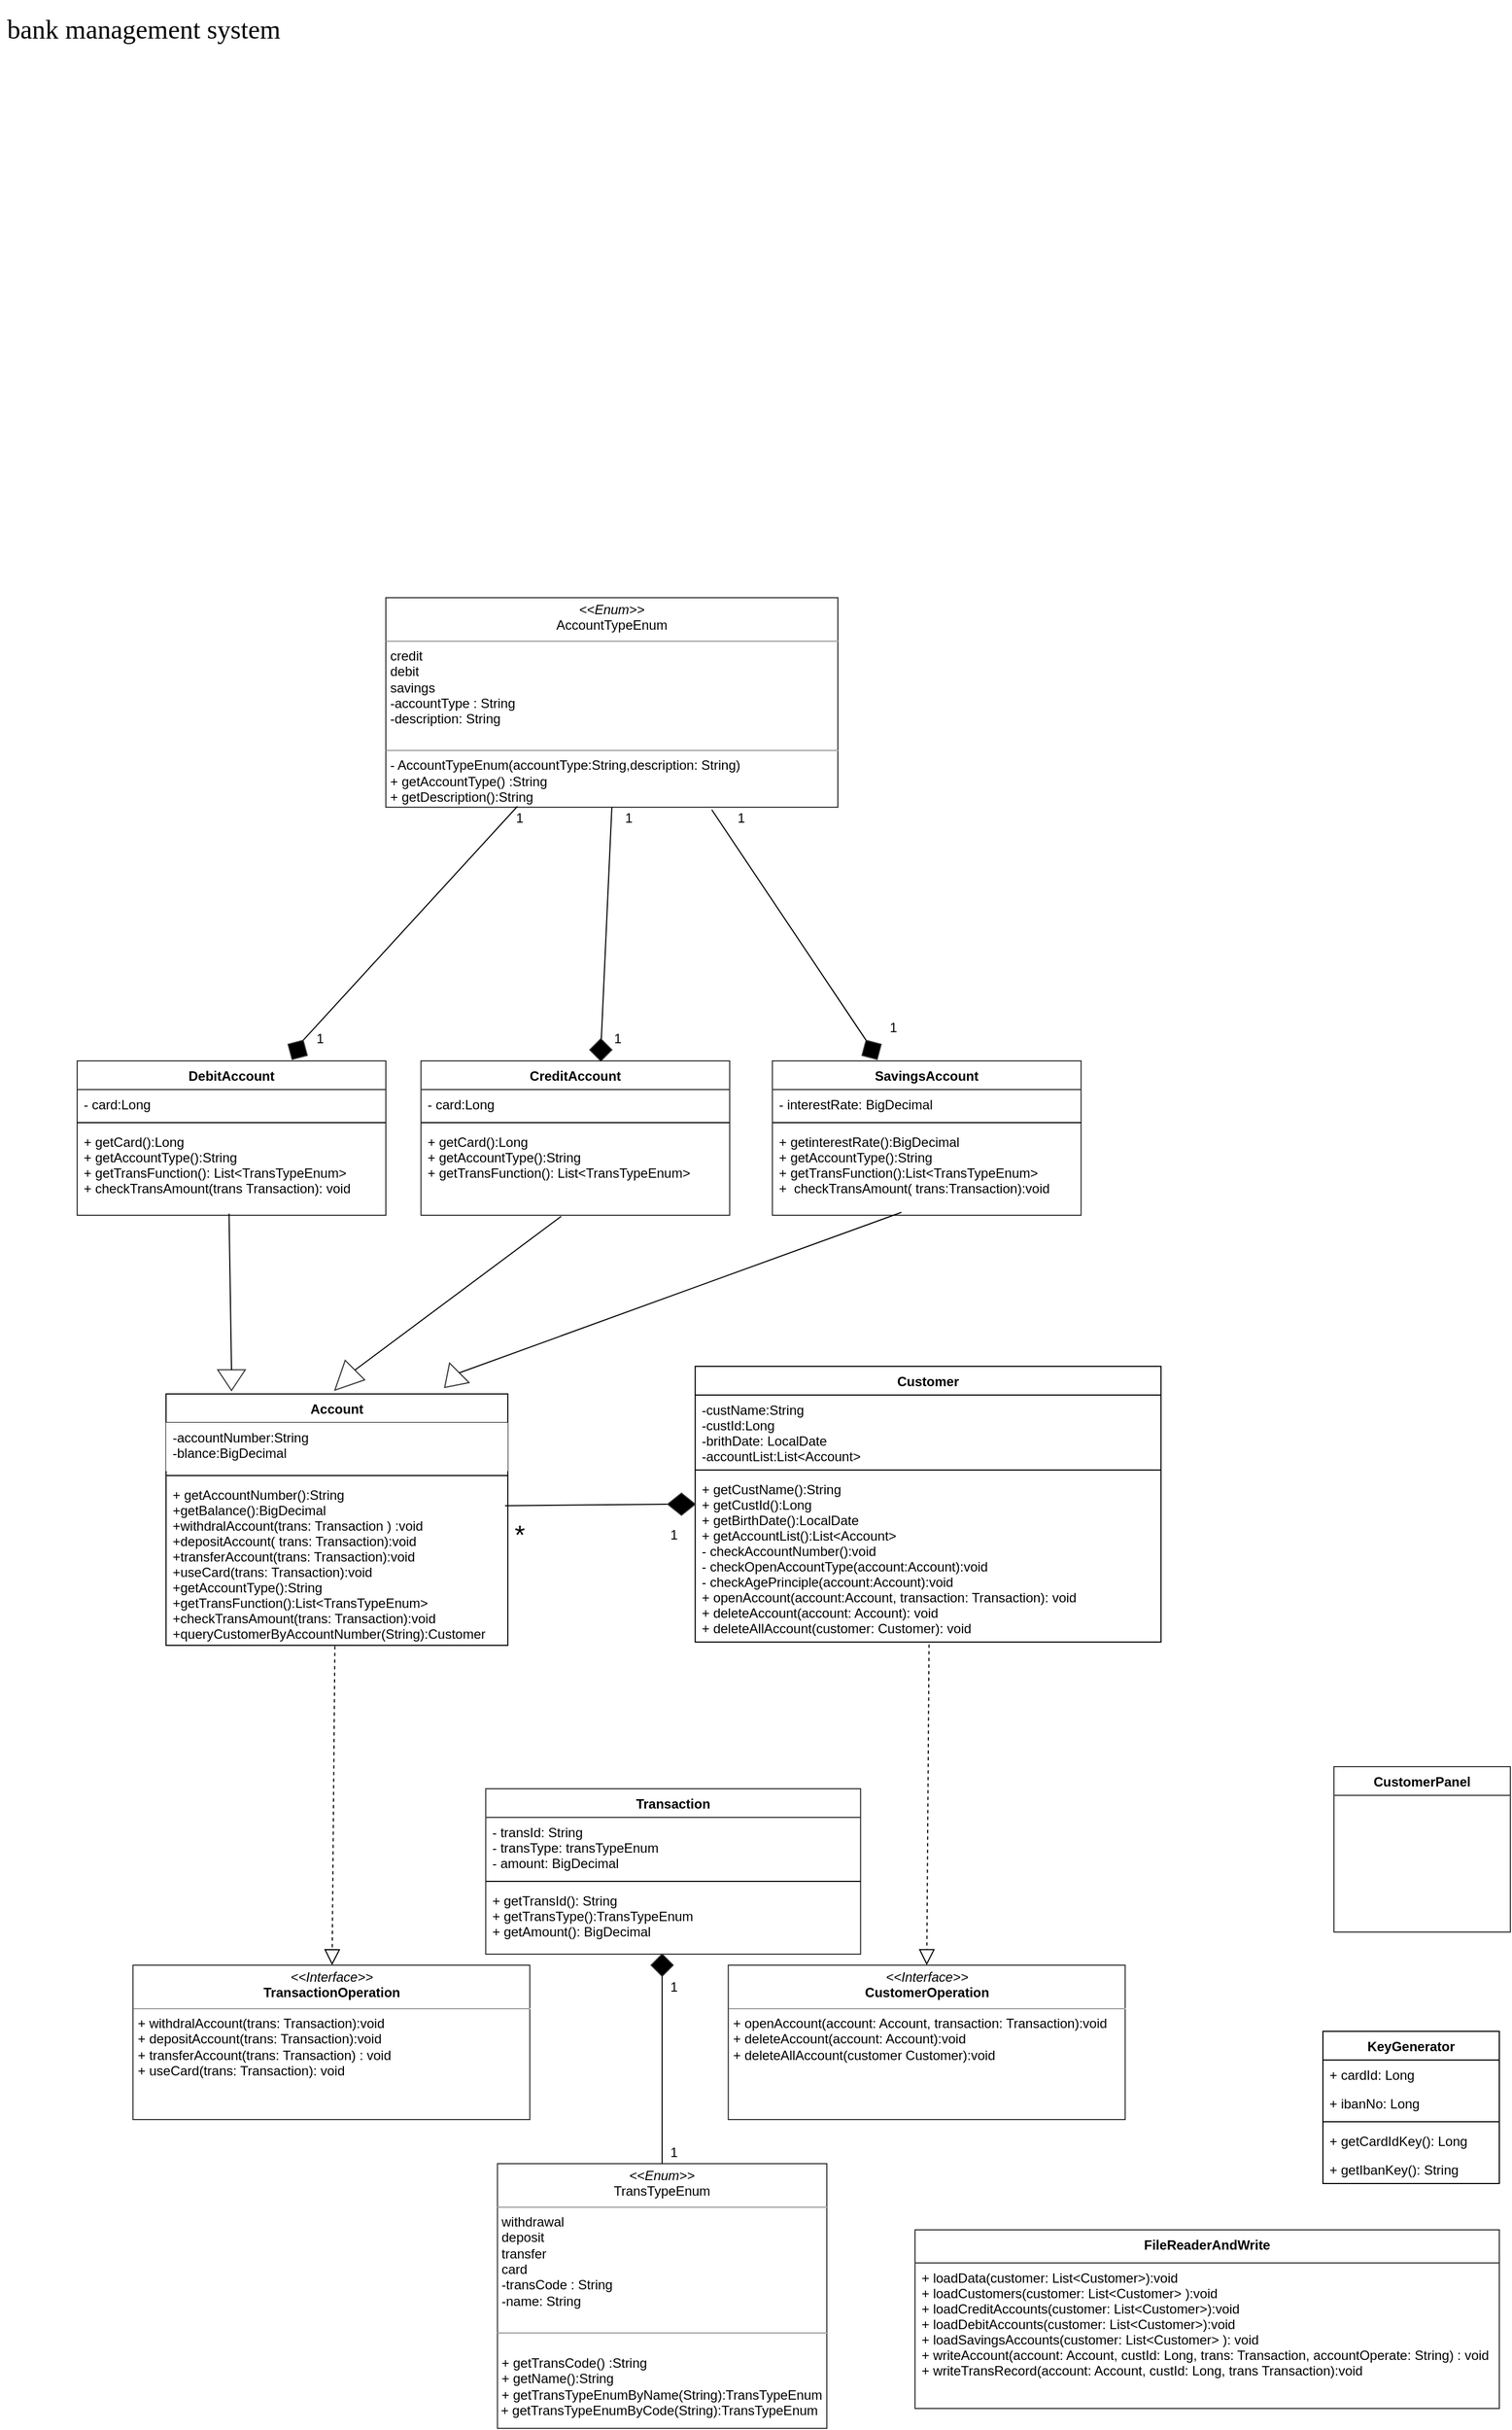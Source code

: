 <mxfile version="14.1.2" type="github">
  <diagram name="Page-1" id="e7e014a7-5840-1c2e-5031-d8a46d1fe8dd">
    <mxGraphModel dx="1108" dy="450" grid="1" gridSize="10" guides="1" tooltips="1" connect="1" arrows="1" fold="1" page="1" pageScale="1" pageWidth="1169" pageHeight="826" background="#ffffff" math="0" shadow="0">
      <root>
        <mxCell id="0" />
        <mxCell id="1" parent="0" />
        <mxCell id="Y6z0Pcbur20BkrsbBS4W-53" value="&lt;p class=&quot;MsoNormal&quot;&gt;&lt;span style=&quot;font-family: &amp;#34;times new roman&amp;#34;&quot;&gt;&lt;font style=&quot;font-size: 24px&quot;&gt;bank management system&lt;/font&gt;&lt;/span&gt;&lt;/p&gt;" style="text;html=1;align=center;verticalAlign=middle;resizable=0;points=[];autosize=1;" parent="1" vertex="1">
          <mxGeometry x="40" y="80" width="260" height="50" as="geometry" />
        </mxCell>
        <mxCell id="Y6z0Pcbur20BkrsbBS4W-179" value="Account" style="swimlane;fontStyle=1;align=center;verticalAlign=top;childLayout=stackLayout;horizontal=1;startSize=26;horizontalStack=0;resizeParent=1;resizeParentMax=0;resizeLast=0;collapsible=1;marginBottom=0;" parent="1" vertex="1">
          <mxGeometry x="190.62" y="1342" width="310" height="228" as="geometry" />
        </mxCell>
        <mxCell id="Y6z0Pcbur20BkrsbBS4W-180" value="-accountNumber:String&#xa;-blance:BigDecimal" style="text;strokeColor=none;fillColor=#FFFFFF;align=left;verticalAlign=top;spacingLeft=4;spacingRight=4;overflow=hidden;rotatable=0;points=[[0,0.5],[1,0.5]];portConstraint=eastwest;" parent="Y6z0Pcbur20BkrsbBS4W-179" vertex="1">
          <mxGeometry y="26" width="310" height="44" as="geometry" />
        </mxCell>
        <mxCell id="Y6z0Pcbur20BkrsbBS4W-181" value="" style="line;strokeWidth=1;fillColor=none;align=left;verticalAlign=middle;spacingTop=-1;spacingLeft=3;spacingRight=3;rotatable=0;labelPosition=right;points=[];portConstraint=eastwest;" parent="Y6z0Pcbur20BkrsbBS4W-179" vertex="1">
          <mxGeometry y="70" width="310" height="8" as="geometry" />
        </mxCell>
        <mxCell id="Y6z0Pcbur20BkrsbBS4W-182" value="+ getAccountNumber():String&#xa;+getBalance():BigDecimal&#xa;+withdralAccount(trans: Transaction ) :void&#xa;+depositAccount( trans: Transaction):void&#xa;+transferAccount(trans: Transaction):void&#xa;+useCard(trans: Transaction):void&#xa;+getAccountType():String&#xa;+getTransFunction():List&lt;TransTypeEnum&gt;&#xa;+checkTransAmount(trans: Transaction):void&#xa;+queryCustomerByAccountNumber(String):Customer" style="text;strokeColor=none;fillColor=none;align=left;verticalAlign=top;spacingLeft=4;spacingRight=4;overflow=hidden;rotatable=0;points=[[0,0.5],[1,0.5]];portConstraint=eastwest;" parent="Y6z0Pcbur20BkrsbBS4W-179" vertex="1">
          <mxGeometry y="78" width="310" height="150" as="geometry" />
        </mxCell>
        <mxCell id="Y6z0Pcbur20BkrsbBS4W-183" value="Customer" style="swimlane;fontStyle=1;align=center;verticalAlign=top;childLayout=stackLayout;horizontal=1;startSize=26;horizontalStack=0;resizeParent=1;resizeParentMax=0;resizeLast=0;collapsible=1;marginBottom=0;" parent="1" vertex="1">
          <mxGeometry x="670.62" y="1317" width="422.5" height="250" as="geometry" />
        </mxCell>
        <mxCell id="Y6z0Pcbur20BkrsbBS4W-184" value="-custName:String&#xa;-custId:Long&#xa;-brithDate: LocalDate&#xa;-accountList:List&lt;Account&gt;" style="text;strokeColor=none;fillColor=none;align=left;verticalAlign=top;spacingLeft=4;spacingRight=4;overflow=hidden;rotatable=0;points=[[0,0.5],[1,0.5]];portConstraint=eastwest;" parent="Y6z0Pcbur20BkrsbBS4W-183" vertex="1">
          <mxGeometry y="26" width="422.5" height="64" as="geometry" />
        </mxCell>
        <mxCell id="Y6z0Pcbur20BkrsbBS4W-185" value="" style="line;strokeWidth=1;fillColor=none;align=left;verticalAlign=middle;spacingTop=-1;spacingLeft=3;spacingRight=3;rotatable=0;labelPosition=right;points=[];portConstraint=eastwest;" parent="Y6z0Pcbur20BkrsbBS4W-183" vertex="1">
          <mxGeometry y="90" width="422.5" height="8" as="geometry" />
        </mxCell>
        <mxCell id="Y6z0Pcbur20BkrsbBS4W-186" value="+ getCustName():String&#xa;+ getCustId():Long&#xa;+ getBirthDate():LocalDate&#xa;+ getAccountList():List&lt;Account&gt;&#xa;- checkAccountNumber():void&#xa;- checkOpenAccountType(account:Account):void&#xa;- checkAgePrinciple(account:Account):void&#xa;+ openAccount(account:Account, transaction: Transaction): void&#xa;+ deleteAccount(account: Account): void&#xa;+ deleteAllAccount(customer: Customer): void" style="text;strokeColor=none;fillColor=none;align=left;verticalAlign=top;spacingLeft=4;spacingRight=4;overflow=hidden;rotatable=0;points=[[0,0.5],[1,0.5]];portConstraint=eastwest;" parent="Y6z0Pcbur20BkrsbBS4W-183" vertex="1">
          <mxGeometry y="98" width="422.5" height="152" as="geometry" />
        </mxCell>
        <mxCell id="Y6z0Pcbur20BkrsbBS4W-188" value="&lt;p style=&quot;margin: 0px ; margin-top: 4px ; text-align: center&quot;&gt;&lt;i&gt;&amp;lt;&amp;lt;Interface&amp;gt;&amp;gt;&lt;/i&gt;&lt;br&gt;&lt;b&gt;TransactionOperation&lt;/b&gt;&lt;/p&gt;&lt;hr size=&quot;1&quot;&gt;&lt;p style=&quot;margin: 0px ; margin-left: 4px&quot;&gt;&lt;/p&gt;&lt;p style=&quot;margin: 0px ; margin-left: 4px&quot;&gt;+ withdralAccount(trans: Transaction):void&lt;br&gt;+ depositAccount(trans: Transaction):void&lt;/p&gt;&lt;p style=&quot;margin: 0px ; margin-left: 4px&quot;&gt;+ transferAccount(trans: Transaction) : void&lt;/p&gt;&lt;p style=&quot;margin: 0px ; margin-left: 4px&quot;&gt;+ useCard(trans: Transaction): void&lt;/p&gt;" style="verticalAlign=top;align=left;overflow=fill;fontSize=12;fontFamily=Helvetica;html=1;strokeColor=#333333;fillColor=#FFFFFF;" parent="1" vertex="1">
          <mxGeometry x="160.62" y="1860" width="360" height="140" as="geometry" />
        </mxCell>
        <mxCell id="Y6z0Pcbur20BkrsbBS4W-190" value="" style="endArrow=block;dashed=1;endFill=0;endSize=12;html=1;exitX=0.494;exitY=1.005;exitDx=0;exitDy=0;exitPerimeter=0;" parent="1" source="Y6z0Pcbur20BkrsbBS4W-182" target="Y6z0Pcbur20BkrsbBS4W-188" edge="1">
          <mxGeometry width="160" relative="1" as="geometry">
            <mxPoint x="150.62" y="1630" as="sourcePoint" />
            <mxPoint x="310.62" y="1630" as="targetPoint" />
          </mxGeometry>
        </mxCell>
        <mxCell id="Y6z0Pcbur20BkrsbBS4W-191" value="&lt;p style=&quot;margin: 0px ; margin-top: 4px ; text-align: center&quot;&gt;&lt;i&gt;&amp;lt;&amp;lt;Interface&amp;gt;&amp;gt;&lt;/i&gt;&lt;br&gt;&lt;b&gt;CustomerOperation&lt;/b&gt;&lt;/p&gt;&lt;hr size=&quot;1&quot;&gt;&lt;p style=&quot;margin: 0px ; margin-left: 4px&quot;&gt;&lt;/p&gt;&lt;p style=&quot;margin: 0px ; margin-left: 4px&quot;&gt;+ openAccount(account: Account, transaction: Transaction):void&lt;br&gt;+ deleteAccount(account: Account):void&lt;/p&gt;&lt;p style=&quot;margin: 0px ; margin-left: 4px&quot;&gt;+ deleteAllAccount(customer Customer):void&lt;/p&gt;" style="verticalAlign=top;align=left;overflow=fill;fontSize=12;fontFamily=Helvetica;html=1;strokeColor=#333333;fillColor=#FFFFFF;" parent="1" vertex="1">
          <mxGeometry x="700.62" y="1860" width="360" height="140" as="geometry" />
        </mxCell>
        <mxCell id="Y6z0Pcbur20BkrsbBS4W-192" value="" style="endArrow=block;dashed=1;endFill=0;endSize=12;html=1;exitX=0.502;exitY=1.015;exitDx=0;exitDy=0;exitPerimeter=0;entryX=0.5;entryY=0;entryDx=0;entryDy=0;" parent="1" source="Y6z0Pcbur20BkrsbBS4W-186" target="Y6z0Pcbur20BkrsbBS4W-191" edge="1">
          <mxGeometry width="160" relative="1" as="geometry">
            <mxPoint x="881.3" y="1580.0" as="sourcePoint" />
            <mxPoint x="882.434" y="1689.29" as="targetPoint" />
          </mxGeometry>
        </mxCell>
        <mxCell id="Y6z0Pcbur20BkrsbBS4W-193" value="DebitAccount" style="swimlane;fontStyle=1;align=center;verticalAlign=top;childLayout=stackLayout;horizontal=1;startSize=26;horizontalStack=0;resizeParent=1;resizeParentMax=0;resizeLast=0;collapsible=1;marginBottom=0;strokeColor=#333333;fillColor=#FFFFFF;" parent="1" vertex="1">
          <mxGeometry x="110" y="1040" width="280" height="140" as="geometry" />
        </mxCell>
        <mxCell id="Y6z0Pcbur20BkrsbBS4W-194" value="- card:Long" style="text;strokeColor=none;fillColor=none;align=left;verticalAlign=top;spacingLeft=4;spacingRight=4;overflow=hidden;rotatable=0;points=[[0,0.5],[1,0.5]];portConstraint=eastwest;" parent="Y6z0Pcbur20BkrsbBS4W-193" vertex="1">
          <mxGeometry y="26" width="280" height="26" as="geometry" />
        </mxCell>
        <mxCell id="Y6z0Pcbur20BkrsbBS4W-195" value="" style="line;strokeWidth=1;fillColor=none;align=left;verticalAlign=middle;spacingTop=-1;spacingLeft=3;spacingRight=3;rotatable=0;labelPosition=right;points=[];portConstraint=eastwest;" parent="Y6z0Pcbur20BkrsbBS4W-193" vertex="1">
          <mxGeometry y="52" width="280" height="8" as="geometry" />
        </mxCell>
        <mxCell id="Y6z0Pcbur20BkrsbBS4W-196" value="+ getCard():Long&#xa;+ getAccountType():String&#xa;+ getTransFunction(): List&lt;TransTypeEnum&gt;&#xa;+ checkTransAmount(trans Transaction): void" style="text;strokeColor=none;fillColor=none;align=left;verticalAlign=top;spacingLeft=4;spacingRight=4;overflow=hidden;rotatable=0;points=[[0,0.5],[1,0.5]];portConstraint=eastwest;" parent="Y6z0Pcbur20BkrsbBS4W-193" vertex="1">
          <mxGeometry y="60" width="280" height="80" as="geometry" />
        </mxCell>
        <mxCell id="Y6z0Pcbur20BkrsbBS4W-197" value="" style="triangle;whiteSpace=wrap;html=1;strokeColor=#333333;fillColor=#FFFFFF;rotation=90;" parent="1" vertex="1">
          <mxGeometry x="240.62" y="1317" width="18.75" height="25" as="geometry" />
        </mxCell>
        <mxCell id="Y6z0Pcbur20BkrsbBS4W-200" value="" style="endArrow=none;html=1;exitX=0;exitY=0.5;exitDx=0;exitDy=0;entryX=0.492;entryY=0.982;entryDx=0;entryDy=0;entryPerimeter=0;" parent="1" source="Y6z0Pcbur20BkrsbBS4W-197" target="Y6z0Pcbur20BkrsbBS4W-196" edge="1">
          <mxGeometry width="50" height="50" relative="1" as="geometry">
            <mxPoint x="150.62" y="1300" as="sourcePoint" />
            <mxPoint x="259.62" y="1180" as="targetPoint" />
          </mxGeometry>
        </mxCell>
        <mxCell id="Y6z0Pcbur20BkrsbBS4W-201" value="CreditAccount" style="swimlane;fontStyle=1;align=center;verticalAlign=top;childLayout=stackLayout;horizontal=1;startSize=26;horizontalStack=0;resizeParent=1;resizeParentMax=0;resizeLast=0;collapsible=1;marginBottom=0;strokeColor=#333333;fillColor=#FFFFFF;" parent="1" vertex="1">
          <mxGeometry x="421.87" y="1040" width="280" height="140" as="geometry" />
        </mxCell>
        <mxCell id="Y6z0Pcbur20BkrsbBS4W-202" value="- card:Long" style="text;strokeColor=none;fillColor=none;align=left;verticalAlign=top;spacingLeft=4;spacingRight=4;overflow=hidden;rotatable=0;points=[[0,0.5],[1,0.5]];portConstraint=eastwest;" parent="Y6z0Pcbur20BkrsbBS4W-201" vertex="1">
          <mxGeometry y="26" width="280" height="26" as="geometry" />
        </mxCell>
        <mxCell id="Y6z0Pcbur20BkrsbBS4W-203" value="" style="line;strokeWidth=1;fillColor=none;align=left;verticalAlign=middle;spacingTop=-1;spacingLeft=3;spacingRight=3;rotatable=0;labelPosition=right;points=[];portConstraint=eastwest;" parent="Y6z0Pcbur20BkrsbBS4W-201" vertex="1">
          <mxGeometry y="52" width="280" height="8" as="geometry" />
        </mxCell>
        <mxCell id="Y6z0Pcbur20BkrsbBS4W-204" value="+ getCard():Long&#xa;+ getAccountType():String&#xa;+ getTransFunction(): List&lt;TransTypeEnum&gt;&#xa;" style="text;strokeColor=none;fillColor=none;align=left;verticalAlign=top;spacingLeft=4;spacingRight=4;overflow=hidden;rotatable=0;points=[[0,0.5],[1,0.5]];portConstraint=eastwest;" parent="Y6z0Pcbur20BkrsbBS4W-201" vertex="1">
          <mxGeometry y="60" width="280" height="80" as="geometry" />
        </mxCell>
        <mxCell id="Y6z0Pcbur20BkrsbBS4W-212" value="SavingsAccount" style="swimlane;fontStyle=1;align=center;verticalAlign=top;childLayout=stackLayout;horizontal=1;startSize=26;horizontalStack=0;resizeParent=1;resizeParentMax=0;resizeLast=0;collapsible=1;marginBottom=0;strokeColor=#333333;fillColor=#FFFFFF;" parent="1" vertex="1">
          <mxGeometry x="740.62" y="1040" width="280" height="140" as="geometry" />
        </mxCell>
        <mxCell id="Y6z0Pcbur20BkrsbBS4W-213" value="- interestRate: BigDecimal" style="text;strokeColor=none;fillColor=none;align=left;verticalAlign=top;spacingLeft=4;spacingRight=4;overflow=hidden;rotatable=0;points=[[0,0.5],[1,0.5]];portConstraint=eastwest;" parent="Y6z0Pcbur20BkrsbBS4W-212" vertex="1">
          <mxGeometry y="26" width="280" height="26" as="geometry" />
        </mxCell>
        <mxCell id="Y6z0Pcbur20BkrsbBS4W-214" value="" style="line;strokeWidth=1;fillColor=none;align=left;verticalAlign=middle;spacingTop=-1;spacingLeft=3;spacingRight=3;rotatable=0;labelPosition=right;points=[];portConstraint=eastwest;" parent="Y6z0Pcbur20BkrsbBS4W-212" vertex="1">
          <mxGeometry y="52" width="280" height="8" as="geometry" />
        </mxCell>
        <mxCell id="Y6z0Pcbur20BkrsbBS4W-215" value="+ getinterestRate():BigDecimal&#xa;+ getAccountType():String&#xa;+ getTransFunction():List&lt;TransTypeEnum&gt;&#xa;+  checkTransAmount( trans:Transaction):void" style="text;strokeColor=none;fillColor=none;align=left;verticalAlign=top;spacingLeft=4;spacingRight=4;overflow=hidden;rotatable=0;points=[[0,0.5],[1,0.5]];portConstraint=eastwest;" parent="Y6z0Pcbur20BkrsbBS4W-212" vertex="1">
          <mxGeometry y="60" width="280" height="80" as="geometry" />
        </mxCell>
        <mxCell id="Y6z0Pcbur20BkrsbBS4W-218" value="" style="triangle;whiteSpace=wrap;html=1;strokeColor=#333333;fillColor=#FFFFFF;rotation=135;" parent="1" vertex="1">
          <mxGeometry x="340" y="1317" width="25.72" height="25" as="geometry" />
        </mxCell>
        <mxCell id="Y6z0Pcbur20BkrsbBS4W-219" value="" style="endArrow=none;html=1;exitX=0;exitY=0.5;exitDx=0;exitDy=0;entryX=0.454;entryY=1.013;entryDx=0;entryDy=0;entryPerimeter=0;" parent="1" source="Y6z0Pcbur20BkrsbBS4W-218" target="Y6z0Pcbur20BkrsbBS4W-204" edge="1">
          <mxGeometry width="50" height="50" relative="1" as="geometry">
            <mxPoint x="562.985" y="1314.565" as="sourcePoint" />
            <mxPoint x="560.75" y="1180" as="targetPoint" />
          </mxGeometry>
        </mxCell>
        <mxCell id="Y6z0Pcbur20BkrsbBS4W-220" value="" style="triangle;whiteSpace=wrap;html=1;strokeColor=#333333;fillColor=#FFFFFF;rotation=135;" parent="1" vertex="1">
          <mxGeometry x="440.62" y="1317" width="18.75" height="25" as="geometry" />
        </mxCell>
        <mxCell id="Y6z0Pcbur20BkrsbBS4W-221" value="" style="endArrow=none;html=1;exitX=0;exitY=0.5;exitDx=0;exitDy=0;entryX=0.418;entryY=0.967;entryDx=0;entryDy=0;entryPerimeter=0;" parent="1" source="Y6z0Pcbur20BkrsbBS4W-220" target="Y6z0Pcbur20BkrsbBS4W-215" edge="1">
          <mxGeometry width="50" height="50" relative="1" as="geometry">
            <mxPoint x="640.624" y="1314.831" as="sourcePoint" />
            <mxPoint x="827.37" y="1180" as="targetPoint" />
          </mxGeometry>
        </mxCell>
        <mxCell id="Y6z0Pcbur20BkrsbBS4W-226" value="Transaction" style="swimlane;fontStyle=1;align=center;verticalAlign=top;childLayout=stackLayout;horizontal=1;startSize=26;horizontalStack=0;resizeParent=1;resizeParentMax=0;resizeLast=0;collapsible=1;marginBottom=0;strokeColor=#333333;fillColor=#FFFFFF;" parent="1" vertex="1">
          <mxGeometry x="480.62" y="1700" width="340" height="150" as="geometry" />
        </mxCell>
        <mxCell id="Y6z0Pcbur20BkrsbBS4W-227" value="- transId: String&#xa;- transType: transTypeEnum&#xa;- amount: BigDecimal" style="text;strokeColor=none;fillColor=none;align=left;verticalAlign=top;spacingLeft=4;spacingRight=4;overflow=hidden;rotatable=0;points=[[0,0.5],[1,0.5]];portConstraint=eastwest;" parent="Y6z0Pcbur20BkrsbBS4W-226" vertex="1">
          <mxGeometry y="26" width="340" height="54" as="geometry" />
        </mxCell>
        <mxCell id="Y6z0Pcbur20BkrsbBS4W-228" value="" style="line;strokeWidth=1;fillColor=none;align=left;verticalAlign=middle;spacingTop=-1;spacingLeft=3;spacingRight=3;rotatable=0;labelPosition=right;points=[];portConstraint=eastwest;" parent="Y6z0Pcbur20BkrsbBS4W-226" vertex="1">
          <mxGeometry y="80" width="340" height="8" as="geometry" />
        </mxCell>
        <mxCell id="Y6z0Pcbur20BkrsbBS4W-229" value="+ getTransId(): String&#xa;+ getTransType():TransTypeEnum&#xa;+ getAmount(): BigDecimal&#xa;" style="text;strokeColor=none;fillColor=none;align=left;verticalAlign=top;spacingLeft=4;spacingRight=4;overflow=hidden;rotatable=0;points=[[0,0.5],[1,0.5]];portConstraint=eastwest;" parent="Y6z0Pcbur20BkrsbBS4W-226" vertex="1">
          <mxGeometry y="88" width="340" height="62" as="geometry" />
        </mxCell>
        <mxCell id="Y6z0Pcbur20BkrsbBS4W-236" value="" style="endArrow=none;html=1;exitX=0.992;exitY=0.156;exitDx=0;exitDy=0;exitPerimeter=0;entryX=0;entryY=0.5;entryDx=0;entryDy=0;" parent="1" source="Y6z0Pcbur20BkrsbBS4W-182" target="Y6z0Pcbur20BkrsbBS4W-237" edge="1">
          <mxGeometry width="50" height="50" relative="1" as="geometry">
            <mxPoint x="504.62" y="1450" as="sourcePoint" />
            <mxPoint x="650.62" y="1450" as="targetPoint" />
          </mxGeometry>
        </mxCell>
        <mxCell id="Y6z0Pcbur20BkrsbBS4W-237" value="" style="rhombus;whiteSpace=wrap;html=1;strokeColor=#333333;fillColor=#000000;" parent="1" vertex="1">
          <mxGeometry x="645.62" y="1432" width="25" height="20" as="geometry" />
        </mxCell>
        <mxCell id="Y6z0Pcbur20BkrsbBS4W-243" value="1" style="text;html=1;align=center;verticalAlign=middle;resizable=0;points=[];autosize=1;" parent="1" vertex="1">
          <mxGeometry x="640.62" y="1460" width="20" height="20" as="geometry" />
        </mxCell>
        <mxCell id="Y6z0Pcbur20BkrsbBS4W-244" value="&lt;font style=&quot;font-size: 24px&quot;&gt;*&lt;/font&gt;" style="text;html=1;align=center;verticalAlign=middle;resizable=0;points=[];autosize=1;" parent="1" vertex="1">
          <mxGeometry x="500.62" y="1460" width="20" height="20" as="geometry" />
        </mxCell>
        <mxCell id="Y6z0Pcbur20BkrsbBS4W-266" value="&lt;p style=&quot;margin: 0px ; margin-top: 4px ; text-align: center&quot;&gt;&lt;i&gt;&amp;lt;&amp;lt;Enum&amp;gt;&amp;gt;&lt;/i&gt;&lt;br&gt;TransTypeEnum&lt;br&gt;&lt;/p&gt;&lt;hr size=&quot;1&quot;&gt;&lt;p style=&quot;margin: 0px ; margin-left: 4px&quot;&gt;withdrawal&lt;/p&gt;&lt;p style=&quot;margin: 0px ; margin-left: 4px&quot;&gt;deposit&lt;/p&gt;&lt;p style=&quot;margin: 0px ; margin-left: 4px&quot;&gt;transfer&lt;/p&gt;&lt;p style=&quot;margin: 0px ; margin-left: 4px&quot;&gt;card&lt;br&gt;-transCode : String&lt;/p&gt;&lt;p style=&quot;margin: 0px ; margin-left: 4px&quot;&gt;-name:&amp;nbsp;String&lt;/p&gt;&lt;p style=&quot;margin: 0px ; margin-left: 4px&quot;&gt;&lt;br&gt;&lt;/p&gt;&lt;hr size=&quot;1&quot;&gt;&lt;p style=&quot;margin: 0px ; margin-left: 4px&quot;&gt;&lt;br&gt;&lt;/p&gt;&lt;p style=&quot;margin: 0px ; margin-left: 4px&quot;&gt;+ getTransCode() :String&lt;br&gt;+ getName():String&lt;/p&gt;&lt;p style=&quot;margin: 0px ; margin-left: 4px&quot;&gt;+ getTransTypeEnumByName(String):TransTypeEnum&lt;/p&gt;&lt;span style=&quot;text-align: center&quot;&gt;&amp;nbsp;+ getTransTypeEnumByCode(String):TransTypeEnum&lt;br&gt;&lt;/span&gt;&lt;br&gt;&lt;p style=&quot;margin: 0px ; margin-left: 4px&quot;&gt;&lt;br&gt;&lt;/p&gt;&amp;nbsp;" style="verticalAlign=top;align=left;overflow=fill;fontSize=12;fontFamily=Helvetica;html=1;strokeColor=#333333;fillColor=#FFFFFF;" parent="1" vertex="1">
          <mxGeometry x="491.24" y="2040" width="298.76" height="240" as="geometry" />
        </mxCell>
        <mxCell id="Y6z0Pcbur20BkrsbBS4W-270" value="" style="endArrow=none;html=1;exitX=0.5;exitY=0;exitDx=0;exitDy=0;" parent="1" source="Y6z0Pcbur20BkrsbBS4W-266" edge="1">
          <mxGeometry width="50" height="50" relative="1" as="geometry">
            <mxPoint x="590.62" y="1980" as="sourcePoint" />
            <mxPoint x="640.62" y="1870" as="targetPoint" />
          </mxGeometry>
        </mxCell>
        <mxCell id="Y6z0Pcbur20BkrsbBS4W-271" value="" style="rhombus;whiteSpace=wrap;html=1;strokeColor=#333333;fillColor=#000000;" parent="1" vertex="1">
          <mxGeometry x="630.62" y="1850" width="20" height="20" as="geometry" />
        </mxCell>
        <mxCell id="Y6z0Pcbur20BkrsbBS4W-272" value="1" style="text;html=1;align=center;verticalAlign=middle;resizable=0;points=[];autosize=1;" parent="1" vertex="1">
          <mxGeometry x="640.62" y="1870" width="20" height="20" as="geometry" />
        </mxCell>
        <mxCell id="Y6z0Pcbur20BkrsbBS4W-274" value="1" style="text;html=1;align=center;verticalAlign=middle;resizable=0;points=[];autosize=1;" parent="1" vertex="1">
          <mxGeometry x="640.62" y="2020" width="20" height="20" as="geometry" />
        </mxCell>
        <mxCell id="Y6z0Pcbur20BkrsbBS4W-285" value="&lt;p style=&quot;margin: 0px ; margin-top: 4px ; text-align: center&quot;&gt;&lt;i&gt;&amp;lt;&amp;lt;Enum&amp;gt;&amp;gt;&lt;/i&gt;&lt;br&gt;AccountTypeEnum&lt;br&gt;&lt;/p&gt;&lt;hr size=&quot;1&quot;&gt;&lt;p style=&quot;margin: 0px ; margin-left: 4px&quot;&gt;credit&lt;/p&gt;&lt;p style=&quot;margin: 0px ; margin-left: 4px&quot;&gt;debit&lt;/p&gt;&lt;p style=&quot;margin: 0px ; margin-left: 4px&quot;&gt;savings&lt;/p&gt;&lt;p style=&quot;margin: 0px ; margin-left: 4px&quot;&gt;-accountType : String&lt;/p&gt;&lt;p style=&quot;margin: 0px ; margin-left: 4px&quot;&gt;-description:&amp;nbsp;String&lt;/p&gt;&lt;p style=&quot;margin: 0px ; margin-left: 4px&quot;&gt;&lt;br&gt;&lt;/p&gt;&lt;hr size=&quot;1&quot;&gt;&lt;p style=&quot;margin: 0px ; margin-left: 4px&quot;&gt;- AccountTypeEnum(accountType:String,description: String)&lt;/p&gt;&lt;p style=&quot;margin: 0px ; margin-left: 4px&quot;&gt;+ getAccountType() :String&lt;br&gt;+ getDescription():String&lt;/p&gt;&lt;p style=&quot;margin: 0px ; margin-left: 4px&quot;&gt;&lt;br&gt;&lt;/p&gt;&lt;p style=&quot;margin: 0px ; margin-left: 4px&quot;&gt;&lt;br&gt;&lt;/p&gt;&amp;nbsp;" style="verticalAlign=top;align=left;overflow=fill;fontSize=12;fontFamily=Helvetica;html=1;strokeColor=#333333;fillColor=#FFFFFF;" parent="1" vertex="1">
          <mxGeometry x="390" y="620" width="410" height="190" as="geometry" />
        </mxCell>
        <mxCell id="Y6z0Pcbur20BkrsbBS4W-286" value="" style="endArrow=none;html=1;entryX=0.291;entryY=0.996;entryDx=0;entryDy=0;entryPerimeter=0;exitX=0.5;exitY=0;exitDx=0;exitDy=0;" parent="1" source="Y6z0Pcbur20BkrsbBS4W-287" target="Y6z0Pcbur20BkrsbBS4W-285" edge="1">
          <mxGeometry width="50" height="50" relative="1" as="geometry">
            <mxPoint x="320" y="1020" as="sourcePoint" />
            <mxPoint x="548" y="812" as="targetPoint" />
          </mxGeometry>
        </mxCell>
        <mxCell id="Y6z0Pcbur20BkrsbBS4W-287" value="" style="rhombus;whiteSpace=wrap;html=1;strokeColor=#333333;fillColor=#000000;rotation=30;" parent="1" vertex="1">
          <mxGeometry x="300" y="1020" width="20" height="20" as="geometry" />
        </mxCell>
        <mxCell id="Y6z0Pcbur20BkrsbBS4W-289" value="1" style="text;html=1;align=center;verticalAlign=middle;resizable=0;points=[];autosize=1;" parent="1" vertex="1">
          <mxGeometry x="320" y="1010" width="20" height="20" as="geometry" />
        </mxCell>
        <mxCell id="Y6z0Pcbur20BkrsbBS4W-290" value="1" style="text;html=1;align=center;verticalAlign=middle;resizable=0;points=[];autosize=1;" parent="1" vertex="1">
          <mxGeometry x="500.62" y="810" width="20" height="20" as="geometry" />
        </mxCell>
        <mxCell id="Y6z0Pcbur20BkrsbBS4W-291" value="" style="endArrow=none;html=1;entryX=0.5;entryY=1;entryDx=0;entryDy=0;" parent="1" source="Y6z0Pcbur20BkrsbBS4W-292" target="Y6z0Pcbur20BkrsbBS4W-285" edge="1">
          <mxGeometry width="50" height="50" relative="1" as="geometry">
            <mxPoint x="585" y="1030" as="sourcePoint" />
            <mxPoint x="620" y="860" as="targetPoint" />
          </mxGeometry>
        </mxCell>
        <mxCell id="Y6z0Pcbur20BkrsbBS4W-292" value="" style="rhombus;whiteSpace=wrap;html=1;strokeColor=#333333;fillColor=#000000;" parent="1" vertex="1">
          <mxGeometry x="575" y="1020" width="20" height="20" as="geometry" />
        </mxCell>
        <mxCell id="Y6z0Pcbur20BkrsbBS4W-293" value="" style="endArrow=none;html=1;entryX=0.5;entryY=1;entryDx=0;entryDy=0;" parent="1" target="Y6z0Pcbur20BkrsbBS4W-292" edge="1">
          <mxGeometry width="50" height="50" relative="1" as="geometry">
            <mxPoint x="585" y="1030" as="sourcePoint" />
            <mxPoint x="595" y="810" as="targetPoint" />
          </mxGeometry>
        </mxCell>
        <mxCell id="Y6z0Pcbur20BkrsbBS4W-294" value="1" style="text;html=1;align=center;verticalAlign=middle;resizable=0;points=[];autosize=1;" parent="1" vertex="1">
          <mxGeometry x="600" y="810" width="20" height="20" as="geometry" />
        </mxCell>
        <mxCell id="Y6z0Pcbur20BkrsbBS4W-295" value="1" style="text;html=1;align=center;verticalAlign=middle;resizable=0;points=[];autosize=1;" parent="1" vertex="1">
          <mxGeometry x="590" y="1010" width="20" height="20" as="geometry" />
        </mxCell>
        <mxCell id="Y6z0Pcbur20BkrsbBS4W-296" value="" style="endArrow=none;html=1;entryX=0.721;entryY=1.012;entryDx=0;entryDy=0;entryPerimeter=0;exitX=0.5;exitY=0;exitDx=0;exitDy=0;" parent="1" source="Y6z0Pcbur20BkrsbBS4W-297" target="Y6z0Pcbur20BkrsbBS4W-285" edge="1">
          <mxGeometry width="50" height="50" relative="1" as="geometry">
            <mxPoint x="820" y="1020" as="sourcePoint" />
            <mxPoint x="690" y="910" as="targetPoint" />
          </mxGeometry>
        </mxCell>
        <mxCell id="Y6z0Pcbur20BkrsbBS4W-297" value="" style="rhombus;whiteSpace=wrap;html=1;strokeColor=#333333;fillColor=#000000;rotation=-30;" parent="1" vertex="1">
          <mxGeometry x="820.62" y="1020" width="20" height="20" as="geometry" />
        </mxCell>
        <mxCell id="Y6z0Pcbur20BkrsbBS4W-298" value="1" style="text;html=1;align=center;verticalAlign=middle;resizable=0;points=[];autosize=1;" parent="1" vertex="1">
          <mxGeometry x="701.87" y="810" width="20" height="20" as="geometry" />
        </mxCell>
        <mxCell id="Y6z0Pcbur20BkrsbBS4W-299" value="1" style="text;html=1;align=center;verticalAlign=middle;resizable=0;points=[];autosize=1;" parent="1" vertex="1">
          <mxGeometry x="840" y="1000" width="20" height="20" as="geometry" />
        </mxCell>
        <mxCell id="Y6z0Pcbur20BkrsbBS4W-307" value="FileReaderAndWrite" style="swimlane;fontStyle=1;align=center;verticalAlign=top;childLayout=stackLayout;horizontal=1;startSize=30;horizontalStack=0;resizeParent=1;resizeParentMax=0;resizeLast=0;collapsible=1;marginBottom=0;strokeColor=#333333;fillColor=#FFFFFF;" parent="1" vertex="1">
          <mxGeometry x="870" y="2100" width="530" height="162" as="geometry">
            <mxRectangle x="870" y="2100" width="150" height="30" as="alternateBounds" />
          </mxGeometry>
        </mxCell>
        <mxCell id="Y6z0Pcbur20BkrsbBS4W-310" value="+ loadData(customer: List&lt;Customer&gt;):void&#xa;+ loadCustomers(customer: List&lt;Customer&gt; ):void&#xa;+ loadCreditAccounts(customer: List&lt;Customer&gt;):void&#xa;+ loadDebitAccounts(customer: List&lt;Customer&gt;):void&#xa;+ loadSavingsAccounts(customer: List&lt;Customer&gt; ): void&#xa;+ writeAccount(account: Account, custId: Long, trans: Transaction, accountOperate: String) : void&#xa;+ writeTransRecord(account: Account, custId: Long, trans Transaction):void" style="text;strokeColor=none;fillColor=none;align=left;verticalAlign=top;spacingLeft=4;spacingRight=4;overflow=hidden;rotatable=0;points=[[0,0.5],[1,0.5]];portConstraint=eastwest;" parent="Y6z0Pcbur20BkrsbBS4W-307" vertex="1">
          <mxGeometry y="30" width="530" height="132" as="geometry" />
        </mxCell>
        <mxCell id="Y6z0Pcbur20BkrsbBS4W-311" value="CustomerPanel" style="swimlane;fontStyle=1;align=center;verticalAlign=top;childLayout=stackLayout;horizontal=1;startSize=26;horizontalStack=0;resizeParent=1;resizeParentMax=0;resizeLast=0;collapsible=1;marginBottom=0;strokeColor=#333333;fillColor=#FFFFFF;" parent="1" vertex="1">
          <mxGeometry x="1250" y="1680" width="160" height="150" as="geometry" />
        </mxCell>
        <mxCell id="x0OXfMmSiJZp11NWUhel-1" value="KeyGenerator" style="swimlane;fontStyle=1;align=center;verticalAlign=top;childLayout=stackLayout;horizontal=1;startSize=26;horizontalStack=0;resizeParent=1;resizeParentMax=0;resizeLast=0;collapsible=1;marginBottom=0;" parent="1" vertex="1">
          <mxGeometry x="1240" y="1920" width="160" height="138" as="geometry" />
        </mxCell>
        <mxCell id="x0OXfMmSiJZp11NWUhel-2" value="+ cardId: Long" style="text;strokeColor=none;fillColor=none;align=left;verticalAlign=top;spacingLeft=4;spacingRight=4;overflow=hidden;rotatable=0;points=[[0,0.5],[1,0.5]];portConstraint=eastwest;" parent="x0OXfMmSiJZp11NWUhel-1" vertex="1">
          <mxGeometry y="26" width="160" height="26" as="geometry" />
        </mxCell>
        <mxCell id="x0OXfMmSiJZp11NWUhel-5" value="+ ibanNo: Long" style="text;strokeColor=none;fillColor=none;align=left;verticalAlign=top;spacingLeft=4;spacingRight=4;overflow=hidden;rotatable=0;points=[[0,0.5],[1,0.5]];portConstraint=eastwest;" parent="x0OXfMmSiJZp11NWUhel-1" vertex="1">
          <mxGeometry y="52" width="160" height="26" as="geometry" />
        </mxCell>
        <mxCell id="x0OXfMmSiJZp11NWUhel-3" value="" style="line;strokeWidth=1;fillColor=none;align=left;verticalAlign=middle;spacingTop=-1;spacingLeft=3;spacingRight=3;rotatable=0;labelPosition=right;points=[];portConstraint=eastwest;" parent="x0OXfMmSiJZp11NWUhel-1" vertex="1">
          <mxGeometry y="78" width="160" height="8" as="geometry" />
        </mxCell>
        <mxCell id="x0OXfMmSiJZp11NWUhel-4" value="+ getCardIdKey(): Long" style="text;strokeColor=none;fillColor=none;align=left;verticalAlign=top;spacingLeft=4;spacingRight=4;overflow=hidden;rotatable=0;points=[[0,0.5],[1,0.5]];portConstraint=eastwest;" parent="x0OXfMmSiJZp11NWUhel-1" vertex="1">
          <mxGeometry y="86" width="160" height="26" as="geometry" />
        </mxCell>
        <mxCell id="x0OXfMmSiJZp11NWUhel-7" value="+ getIbanKey(): String" style="text;strokeColor=none;fillColor=none;align=left;verticalAlign=top;spacingLeft=4;spacingRight=4;overflow=hidden;rotatable=0;points=[[0,0.5],[1,0.5]];portConstraint=eastwest;" parent="x0OXfMmSiJZp11NWUhel-1" vertex="1">
          <mxGeometry y="112" width="160" height="26" as="geometry" />
        </mxCell>
      </root>
    </mxGraphModel>
  </diagram>
</mxfile>

